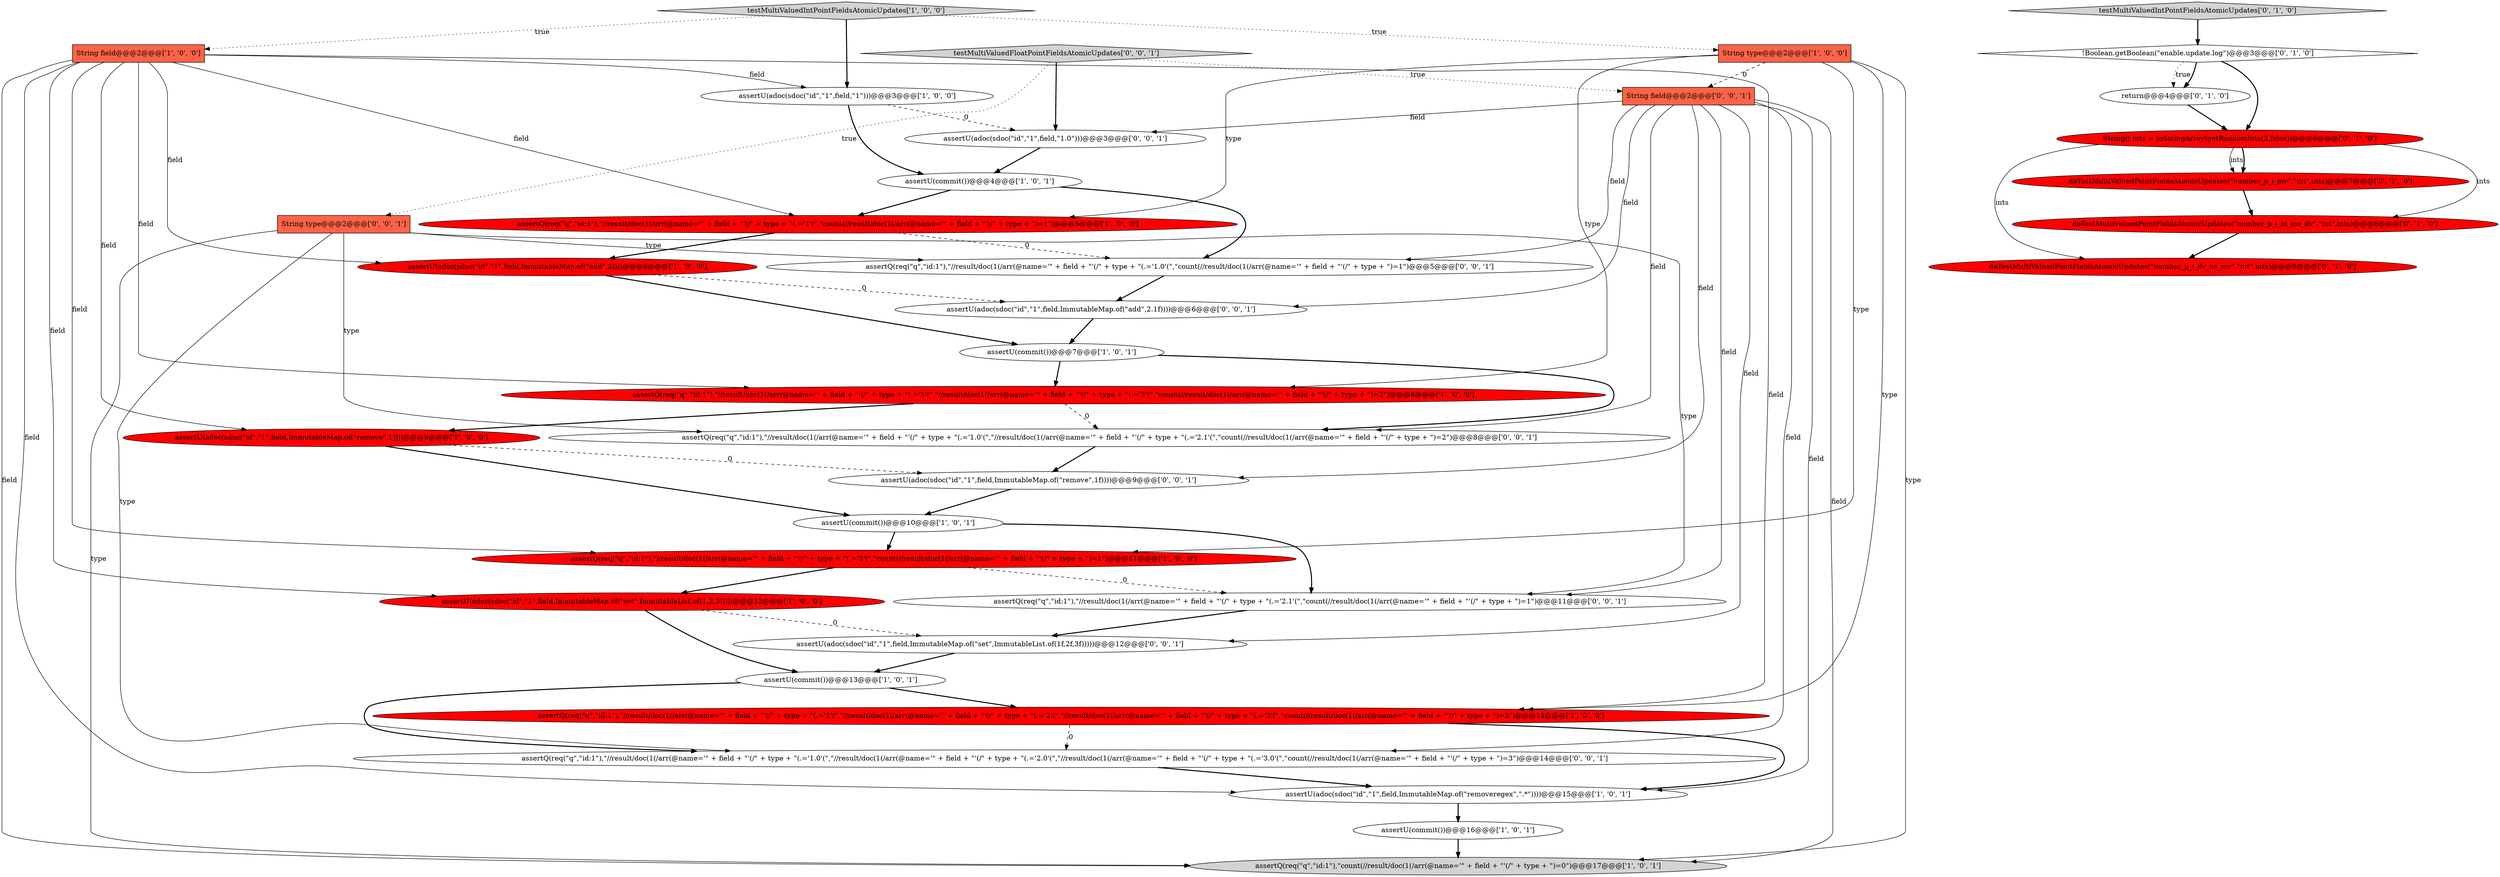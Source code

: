 digraph {
4 [style = filled, label = "assertU(commit())@@@4@@@['1', '0', '1']", fillcolor = white, shape = ellipse image = "AAA0AAABBB1BBB"];
31 [style = filled, label = "assertQ(req(\"q\",\"id:1\"),\"//result/doc(1(/arr(@name='\" + field + \"'(/\" + type + \"(.='1.0'(\",\"//result/doc(1(/arr(@name='\" + field + \"'(/\" + type + \"(.='2.0'(\",\"//result/doc(1(/arr(@name='\" + field + \"'(/\" + type + \"(.='3.0'(\",\"count(//result/doc(1(/arr(@name='\" + field + \"'(/\" + type + \")=3\")@@@14@@@['0', '0', '1']", fillcolor = white, shape = ellipse image = "AAA0AAABBB3BBB"];
27 [style = filled, label = "assertU(adoc(sdoc(\"id\",\"1\",field,ImmutableMap.of(\"remove\",1f))))@@@9@@@['0', '0', '1']", fillcolor = white, shape = ellipse image = "AAA0AAABBB3BBB"];
26 [style = filled, label = "assertQ(req(\"q\",\"id:1\"),\"//result/doc(1(/arr(@name='\" + field + \"'(/\" + type + \"(.='1.0'(\",\"count(//result/doc(1(/arr(@name='\" + field + \"'(/\" + type + \")=1\")@@@5@@@['0', '0', '1']", fillcolor = white, shape = ellipse image = "AAA0AAABBB3BBB"];
18 [style = filled, label = "return@@@4@@@['0', '1', '0']", fillcolor = white, shape = ellipse image = "AAA0AAABBB2BBB"];
17 [style = filled, label = "assertQ(req(\"q\",\"id:1\"),\"//result/doc(1(/arr(@name='\" + field + \"'(/\" + type + \"(.='1'(\",\"//result/doc(1(/arr(@name='\" + field + \"'(/\" + type + \"(.='2'(\",\"//result/doc(1(/arr(@name='\" + field + \"'(/\" + type + \"(.='3'(\",\"count(//result/doc(1(/arr(@name='\" + field + \"'(/\" + type + \")=3\")@@@14@@@['1', '0', '0']", fillcolor = red, shape = ellipse image = "AAA1AAABBB1BBB"];
28 [style = filled, label = "assertU(adoc(sdoc(\"id\",\"1\",field,ImmutableMap.of(\"set\",ImmutableList.of(1f,2f,3f)))))@@@12@@@['0', '0', '1']", fillcolor = white, shape = ellipse image = "AAA0AAABBB3BBB"];
10 [style = filled, label = "assertQ(req(\"q\",\"id:1\"),\"//result/doc(1(/arr(@name='\" + field + \"'(/\" + type + \"(.='1'(\",\"//result/doc(1(/arr(@name='\" + field + \"'(/\" + type + \"(.='2'(\",\"count(//result/doc(1(/arr(@name='\" + field + \"'(/\" + type + \")=2\")@@@8@@@['1', '0', '0']", fillcolor = red, shape = ellipse image = "AAA1AAABBB1BBB"];
11 [style = filled, label = "assertU(commit())@@@13@@@['1', '0', '1']", fillcolor = white, shape = ellipse image = "AAA0AAABBB1BBB"];
12 [style = filled, label = "assertU(adoc(sdoc(\"id\",\"1\",field,ImmutableMap.of(\"add\",2))))@@@6@@@['1', '0', '0']", fillcolor = red, shape = ellipse image = "AAA1AAABBB1BBB"];
3 [style = filled, label = "assertQ(req(\"q\",\"id:1\"),\"count(//result/doc(1(/arr(@name='\" + field + \"'(/\" + type + \")=0\")@@@17@@@['1', '0', '1']", fillcolor = lightgray, shape = ellipse image = "AAA0AAABBB1BBB"];
5 [style = filled, label = "assertU(commit())@@@16@@@['1', '0', '1']", fillcolor = white, shape = ellipse image = "AAA0AAABBB1BBB"];
20 [style = filled, label = "String(( ints = toStringArray(getRandomInts(3,false))@@@6@@@['0', '1', '0']", fillcolor = red, shape = ellipse image = "AAA1AAABBB2BBB"];
25 [style = filled, label = "assertU(adoc(sdoc(\"id\",\"1\",field,\"1.0\")))@@@3@@@['0', '0', '1']", fillcolor = white, shape = ellipse image = "AAA0AAABBB3BBB"];
30 [style = filled, label = "assertU(adoc(sdoc(\"id\",\"1\",field,ImmutableMap.of(\"add\",2.1f))))@@@6@@@['0', '0', '1']", fillcolor = white, shape = ellipse image = "AAA0AAABBB3BBB"];
21 [style = filled, label = "doTestMultiValuedPointFieldsAtomicUpdates(\"number_p_i_dv_ns_mv\",\"int\",ints)@@@9@@@['0', '1', '0']", fillcolor = red, shape = ellipse image = "AAA1AAABBB2BBB"];
15 [style = filled, label = "assertU(commit())@@@10@@@['1', '0', '1']", fillcolor = white, shape = ellipse image = "AAA0AAABBB1BBB"];
22 [style = filled, label = "!Boolean.getBoolean(\"enable.update.log\")@@@3@@@['0', '1', '0']", fillcolor = white, shape = diamond image = "AAA0AAABBB2BBB"];
29 [style = filled, label = "assertQ(req(\"q\",\"id:1\"),\"//result/doc(1(/arr(@name='\" + field + \"'(/\" + type + \"(.='2.1'(\",\"count(//result/doc(1(/arr(@name='\" + field + \"'(/\" + type + \")=1\")@@@11@@@['0', '0', '1']", fillcolor = white, shape = ellipse image = "AAA0AAABBB3BBB"];
0 [style = filled, label = "String field@@@2@@@['1', '0', '0']", fillcolor = tomato, shape = box image = "AAA0AAABBB1BBB"];
35 [style = filled, label = "testMultiValuedFloatPointFieldsAtomicUpdates['0', '0', '1']", fillcolor = lightgray, shape = diamond image = "AAA0AAABBB3BBB"];
24 [style = filled, label = "testMultiValuedIntPointFieldsAtomicUpdates['0', '1', '0']", fillcolor = lightgray, shape = diamond image = "AAA0AAABBB2BBB"];
6 [style = filled, label = "assertU(adoc(sdoc(\"id\",\"1\",field,ImmutableMap.of(\"set\",ImmutableList.of(1,2,3)))))@@@12@@@['1', '0', '0']", fillcolor = red, shape = ellipse image = "AAA1AAABBB1BBB"];
19 [style = filled, label = "doTestMultiValuedPointFieldsAtomicUpdates(\"number_p_i_mv\",\"int\",ints)@@@7@@@['0', '1', '0']", fillcolor = red, shape = ellipse image = "AAA1AAABBB2BBB"];
32 [style = filled, label = "assertQ(req(\"q\",\"id:1\"),\"//result/doc(1(/arr(@name='\" + field + \"'(/\" + type + \"(.='1.0'(\",\"//result/doc(1(/arr(@name='\" + field + \"'(/\" + type + \"(.='2.1'(\",\"count(//result/doc(1(/arr(@name='\" + field + \"'(/\" + type + \")=2\")@@@8@@@['0', '0', '1']", fillcolor = white, shape = ellipse image = "AAA0AAABBB3BBB"];
14 [style = filled, label = "assertU(adoc(sdoc(\"id\",\"1\",field,ImmutableMap.of(\"remove\",1))))@@@9@@@['1', '0', '0']", fillcolor = red, shape = ellipse image = "AAA1AAABBB1BBB"];
1 [style = filled, label = "assertU(commit())@@@7@@@['1', '0', '1']", fillcolor = white, shape = ellipse image = "AAA0AAABBB1BBB"];
9 [style = filled, label = "assertU(adoc(sdoc(\"id\",\"1\",field,ImmutableMap.of(\"removeregex\",\".*\"))))@@@15@@@['1', '0', '1']", fillcolor = white, shape = ellipse image = "AAA0AAABBB1BBB"];
23 [style = filled, label = "doTestMultiValuedPointFieldsAtomicUpdates(\"number_p_i_ni_mv_dv\",\"int\",ints)@@@8@@@['0', '1', '0']", fillcolor = red, shape = ellipse image = "AAA1AAABBB2BBB"];
34 [style = filled, label = "String field@@@2@@@['0', '0', '1']", fillcolor = tomato, shape = box image = "AAA0AAABBB3BBB"];
16 [style = filled, label = "String type@@@2@@@['1', '0', '0']", fillcolor = tomato, shape = box image = "AAA1AAABBB1BBB"];
33 [style = filled, label = "String type@@@2@@@['0', '0', '1']", fillcolor = tomato, shape = box image = "AAA0AAABBB3BBB"];
13 [style = filled, label = "assertQ(req(\"q\",\"id:1\"),\"//result/doc(1(/arr(@name='\" + field + \"'(/\" + type + \"(.='2'(\",\"count(//result/doc(1(/arr(@name='\" + field + \"'(/\" + type + \")=1\")@@@11@@@['1', '0', '0']", fillcolor = red, shape = ellipse image = "AAA1AAABBB1BBB"];
7 [style = filled, label = "testMultiValuedIntPointFieldsAtomicUpdates['1', '0', '0']", fillcolor = lightgray, shape = diamond image = "AAA0AAABBB1BBB"];
2 [style = filled, label = "assertQ(req(\"q\",\"id:1\"),\"//result/doc(1(/arr(@name='\" + field + \"'(/\" + type + \"(.='1'(\",\"count(//result/doc(1(/arr(@name='\" + field + \"'(/\" + type + \")=1\")@@@5@@@['1', '0', '0']", fillcolor = red, shape = ellipse image = "AAA1AAABBB1BBB"];
8 [style = filled, label = "assertU(adoc(sdoc(\"id\",\"1\",field,\"1\")))@@@3@@@['1', '0', '0']", fillcolor = white, shape = ellipse image = "AAA0AAABBB1BBB"];
5->3 [style = bold, label=""];
0->14 [style = solid, label="field"];
34->28 [style = solid, label="field"];
15->13 [style = bold, label=""];
15->29 [style = bold, label=""];
22->18 [style = dotted, label="true"];
34->9 [style = solid, label="field"];
30->1 [style = bold, label=""];
0->10 [style = solid, label="field"];
0->6 [style = solid, label="field"];
34->27 [style = solid, label="field"];
10->14 [style = bold, label=""];
31->9 [style = bold, label=""];
13->29 [style = dashed, label="0"];
0->3 [style = solid, label="field"];
17->9 [style = bold, label=""];
34->25 [style = solid, label="field"];
28->11 [style = bold, label=""];
33->26 [style = solid, label="type"];
4->26 [style = bold, label=""];
25->4 [style = bold, label=""];
34->32 [style = solid, label="field"];
0->2 [style = solid, label="field"];
32->27 [style = bold, label=""];
33->32 [style = solid, label="type"];
4->2 [style = bold, label=""];
12->30 [style = dashed, label="0"];
0->8 [style = solid, label="field"];
7->0 [style = dotted, label="true"];
7->8 [style = bold, label=""];
34->31 [style = solid, label="field"];
12->1 [style = bold, label=""];
24->22 [style = bold, label=""];
35->33 [style = dotted, label="true"];
14->27 [style = dashed, label="0"];
27->15 [style = bold, label=""];
17->31 [style = dashed, label="0"];
2->12 [style = bold, label=""];
34->29 [style = solid, label="field"];
20->19 [style = solid, label="ints"];
26->30 [style = bold, label=""];
29->28 [style = bold, label=""];
35->25 [style = bold, label=""];
16->34 [style = dashed, label="0"];
16->2 [style = solid, label="type"];
11->31 [style = bold, label=""];
0->9 [style = solid, label="field"];
16->13 [style = solid, label="type"];
18->20 [style = bold, label=""];
22->18 [style = bold, label=""];
6->28 [style = dashed, label="0"];
33->31 [style = solid, label="type"];
16->10 [style = solid, label="type"];
10->32 [style = dashed, label="0"];
22->20 [style = bold, label=""];
23->21 [style = bold, label=""];
19->23 [style = bold, label=""];
6->11 [style = bold, label=""];
7->16 [style = dotted, label="true"];
33->3 [style = solid, label="type"];
9->5 [style = bold, label=""];
20->23 [style = solid, label="ints"];
16->3 [style = solid, label="type"];
34->30 [style = solid, label="field"];
34->3 [style = solid, label="field"];
11->17 [style = bold, label=""];
14->15 [style = bold, label=""];
1->32 [style = bold, label=""];
35->34 [style = dotted, label="true"];
8->25 [style = dashed, label="0"];
20->21 [style = solid, label="ints"];
34->26 [style = solid, label="field"];
0->17 [style = solid, label="field"];
33->29 [style = solid, label="type"];
8->4 [style = bold, label=""];
13->6 [style = bold, label=""];
1->10 [style = bold, label=""];
0->13 [style = solid, label="field"];
20->19 [style = bold, label=""];
2->26 [style = dashed, label="0"];
16->17 [style = solid, label="type"];
0->12 [style = solid, label="field"];
}
